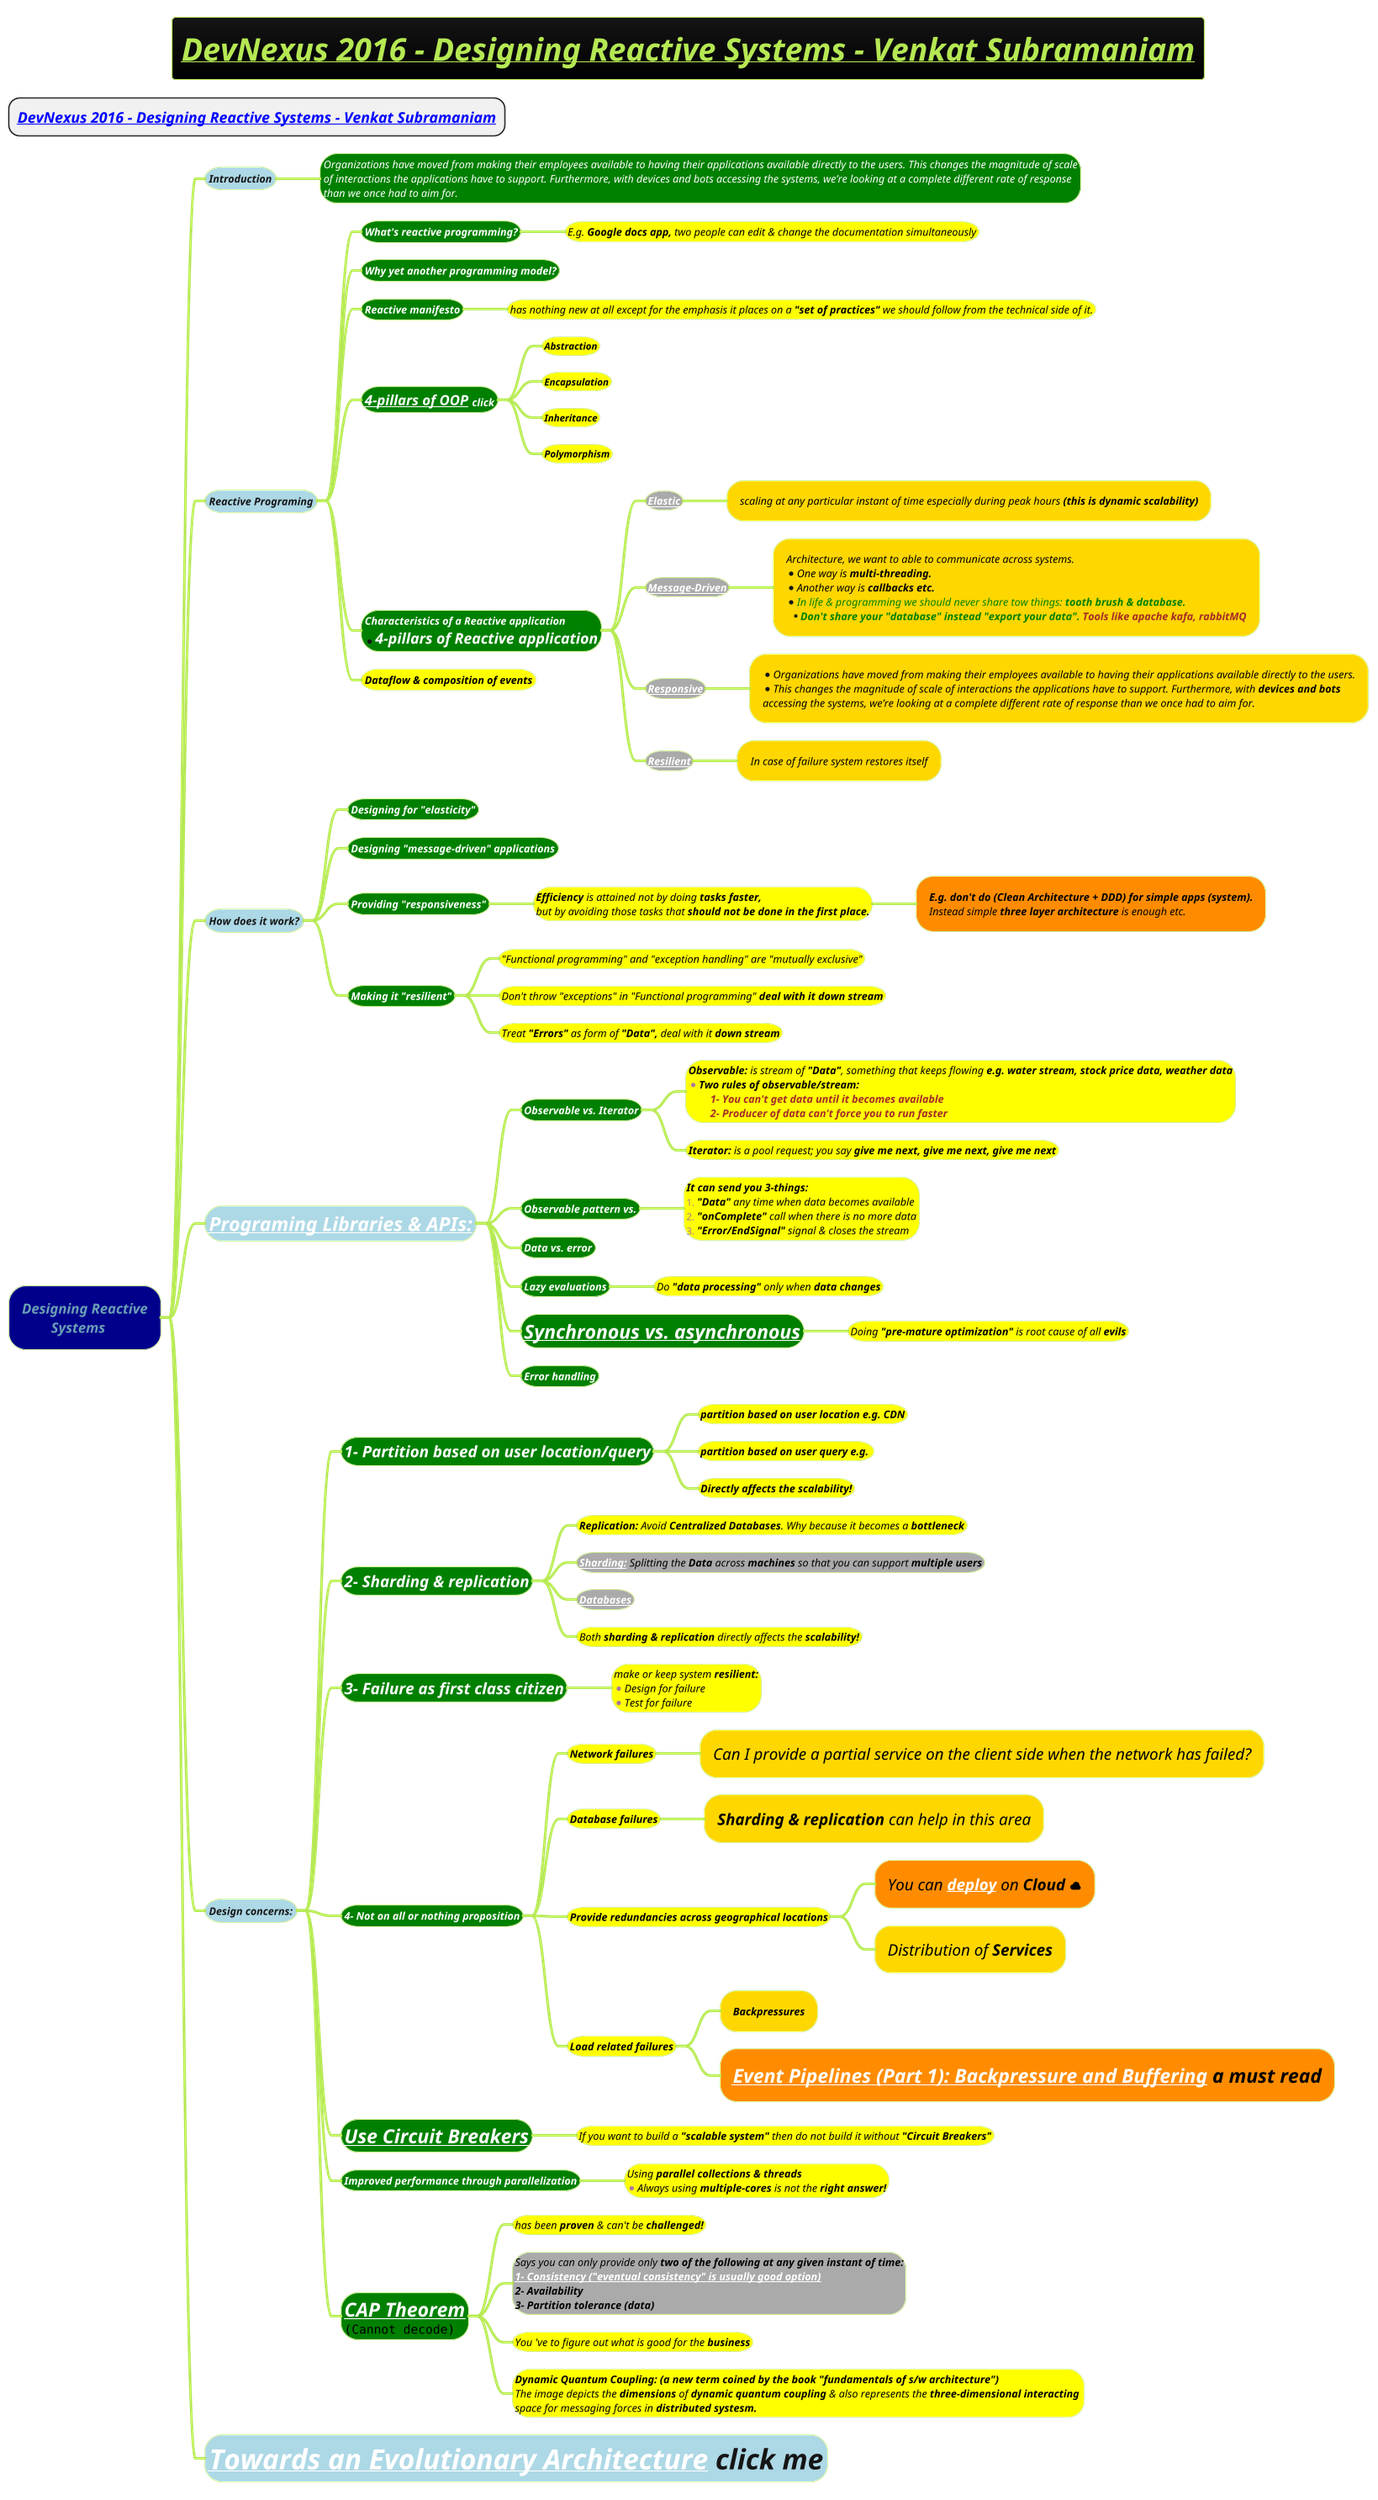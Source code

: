 @startmindmap
title =<i><b><u>DevNexus 2016 - Designing Reactive Systems - Venkat Subramaniam

* ===<i><b>[[https://www.youtube.com/watch?v=2k76zO2Q6vg&t=7003s&ab_channel=devnexus DevNexus 2016 - Designing Reactive Systems - Venkat Subramaniam]]
!theme hacker

*[#darkblue] <i>Designing Reactive\n<i>\tSystems
**[#lightblue] <i><color #blac><size:12>Introduction
***[#green]:<i><color #white><size:12>Organizations have moved from making their employees available to having their applications available directly to the users. This changes the magnitude of scale
<i><color #white><size:12>of interactions the applications have to support. Furthermore, with devices and bots accessing the systems, we’re looking at a complete different rate of response
<i><color #white><size:12>than we once had to aim for.;

**[#lightblue] <i><color #blac><size:12>Reactive Programing
***[#green] <i><color #white><size:12><b>What's reactive programming?
****[#yellow] <i><color #black><size:12>E.g. **Google docs app,** two people can edit & change the documentation simultaneously
***[#green] <i><color #white><size:12><b>Why yet another programming model?
***[#green] <i><color #white><size:12><b>Reactive manifesto
****[#yellow] <i><color #black><size:12>has nothing new at all except for the emphasis it places on a <b>"set of practices"</b> we should follow from the technical side of it.
***[#green] <i><color #white><size:12><i><color #white><size:16><b>[[docs/3-programming-languages/Venkat-Subramaniam/images/img_113.png 4-pillars of OOP]] <size:12>click
****[#yellow] <b><i><color #black><size:11>Abstraction
****[#yellow] <b><i><color #black><size:11>Encapsulation
****[#yellow] <b><i><color #black><size:11>Inheritance
****[#yellow] <b><i><color #black><size:11>Polymorphism
***[#green] <i><color #white><size:12><b>Characteristics of a Reactive application \n*<i><color #white><size:17><b>4-pillars of Reactive application
****[#a] <b><i><color #black><size:12>[[docs/3-programming-languages/architectural-characteristics/Elasticity.puml Elastic]]
*****[#gold] <i><color #black><size:12>scaling at any particular instant of time especially during peak hours <b>(this is dynamic scalability)
****[#a] <b><i><color #black><size:12>[[docs/3-programming-languages/Venkat-Subramaniam/Message-Driven.puml Message-Driven]]
*****[#gold]:<i><color #black><size:12>Architecture, we want to able to communicate across systems.
*<i><color #black><size:12>One way is <b>multi-threading.
*<i><color #black><size:12>Another way is <b>callbacks etc.
*<i><color #green><size:12>In life & programming we should never share tow things: <b>tooth brush & database.
**<i><color #green><size:12><b>Don't share your "database" instead "export your data". <color:brown>Tools like apache kafa, rabbitMQ;
****[#a] <b><i><color #black><size:12>[[docs/3-programming-languages/Venkat-Subramaniam/Responsiveness.puml Responsive]]
*****[#gold]:*<i><color #black><size:12>Organizations have moved from making their employees available to having their applications available directly to the users.
*<i><color #black><size:12>This changes the magnitude of scale of interactions the applications have to support. Furthermore, with <b>devices and bots
<i><color #black><size:12>accessing the systems, we’re looking at a complete different rate of response than we once had to aim for.;
****[#a] <b><i><color #black><size:12>[[docs/3-programming-languages/Venkat-Subramaniam/Resilient.puml Resilient]]
*****[#gold] <i><color #black><size:12>In case of failure system restores itself
***[#yellow] <b><i><color #black><size:12>Dataflow & composition of events
**[#lightblue] <i><color #blac><size:12>How does it work?
***[#green] <i><color #white><size:12><b>Designing for "elasticity"
***[#green] <i><color #white><size:12><b>Designing "message-driven" applications
***[#green] <i><color #white><size:12><b>Providing "responsiveness"
****[#yellow] <i><color #black><size:12><b>Efficiency</b> is attained not by doing <b>tasks faster,\n<i><color #black><size:12>but by avoiding those tasks that <b>should not be done in the first place.
*****[#darkorange] <i><color #black><size:12><b>E.g. don't do (Clean Architecture + DDD) for simple apps (system).\n<i><color #black><size:12>Instead simple **three layer architecture** is enough etc.
***[#green] <i><color #white><size:12><b>Making it "resilient"
****[#yellow] <i><color #black><size:12>"Functional programming" and "exception handling" are "mutually exclusive"
****[#yellow] <i><color #black><size:12>Don't throw "exceptions" in "Functional programming" <b>deal with it down stream
****[#yellow] <i><color #black><size:12>Treat <b>"Errors"</b> as form of <b>"Data",</b> deal with it <b>down stream
**[#lightblue] <i><color #blac><size:22>[[Reactive-Data-Stream.puml Programing Libraries & APIs:]]
***[#green] <i><color #white><size:12><b>Observable vs. Iterator
****[#yellow]:<i><color #black><size:12><b>Observable:</b> is stream of <b>"Data"</b>, something that keeps flowing <b>e.g. water stream, stock price data, weather data
*<i><color #black><size:12><b>Two rules of observable/stream:
<i><color #brown><size:12><b>\t1- You can't get data until it becomes available
<i><color #brown><size:12><b>\t2- Producer of data can't force you to run faster;
****[#yellow] <i><color #black><size:12><b>Iterator:</b> is a pool request; you say <b>give me next, give me next, give me next
***[#green] <i><color #white><size:12><b>Observable pattern vs.
****[#yellow]:<i><color #black><size:12><b>It can send you 3-things:</b>
#<i><color #black><size:12>**"Data"** any time when data becomes available
#<i><color #black><size:12>**"onComplete"** call when there is no more data
#<i><color #black><size:12>**"Error/EndSignal"** signal & closes the stream;

***[#green] <i><color #white><size:12><b>Data vs. error
***[#green] <i><color #white><size:12><b>Lazy evaluations
****[#yellow] <i><color #black><size:12>Do <b>"data processing"</b> only when <b>data changes
***[#green] <i><color #white><size:22><b>[[docs/3-programming-languages/Venkat-Subramaniam/Asynchronous-Programming-in-Java-Options-to-Choose-from.puml Synchronous vs. asynchronous]]
****[#yellow] <i><color #black><size:12>Doing <b>"pre-mature optimization"</b> is root cause of all <b>evils
***[#green] <i><color #white><size:12><b>Error handling
**[#lightblue] <i><color #blac><size:12>Design concerns:
***[#green] <i><color #white><size:18><b>1- Partition based on user location/query
****[#yellow] <i><color #black><size:12><b>partition based on user location e.g. CDN</b>
****[#yellow] <i><color #black><size:12><b>partition based on user query e.g. </b>
****[#yellow] <i><color #black><size:12><b>Directly affects the scalability!
***[#green] <i><color #white><size:18><b>2- Sharding & replication
****[#yellow] <i><color #black><size:12>**Replication:** Avoid <b>Centralized Databases</b>. Why because it becomes a <b>bottleneck
****[#a] <i><color #black><size:12>**[[docs/books/1-books-backlog/DBMS/Sharding.puml Sharding:]]** Splitting the <b>Data</b> across **machines** so that you can support <b>multiple users
****[#a] <i><color #black><size:12><b>[[docs/books/1-books-backlog/DBMS/Cardinality-vs-Multiplicity.puml Databases]]</b>
****[#yellow] <i><color #black><size:12>Both **sharding & replication** directly affects the <b>scalability!
***[#green] <i><color #white><size:18><b>3- Failure as first class citizen
****[#yellow] <i><color #black><size:12>make or keep system <b>resilient:\n*<i><color #black><size:12>Design for failure\n*<i><color #black><size:12>Test for failure
***[#green] <i><color #white><size:12><b>4- Not on all or nothing proposition
****[#yellow] <i><color #black><size:12><b>Network failures</b>
*****[#gold] <i><color #black><size:18>Can I provide a partial service on the client side when the network has failed?
****[#yellow] <i><color #black><size:12><b>Database failures</b>
*****[#gold] <i><color #black><size:18>**Sharding & replication** can help in this area
****[#yellow] <i><color #black><size:12><b>Provide redundancies across geographical locations</b>
*****[#darkorange] <i><color #black><size:18>You can **[[docs/3-programming-languages/architectural-characteristics/Deployability.puml deploy]]** on <b>Cloud <&cloud>
*****[#gold] <i><color #black><size:18>Distribution of <b>Services</b>
****[#yellow] <i><color #black><size:12><b>Load related failures</b>
*****[#gold] <i><color #black><size:12><b>Backpressures</b>
*****[#darkorange] <i><color #black><size:22><b>[[https://zendesk.engineering/event-pipelines-part-1-backpressure-and-buffering-1bba0ed3451e Event Pipelines (Part 1): Backpressure and Buffering]] a must read
***[#green] <i><color #white><size:22><b>[[docs/3-programming-languages/Venkat-Subramaniam/Circuit-Breaker.puml Use Circuit Breakers]]
****[#yellow] <i><color #black><size:12>If you want to build a <b>"scalable system"</b> then do not build it without <b>"Circuit Breakers"</b>
***[#green] <i><color #white><size:12><b>Improved performance through parallelization
****[#yellow] <i><color #black><size:12>Using <b>parallel collections & threads\n*<i><color #black><size:12>Always using **multiple-cores** is not the <b>right answer!
***[#green] <i><color #white><size:22><b>[[docs/books/1-books-backlog/DBMS/CAP-Theorem.puml CAP Theorem]]\n<img:images/img_45.png{scale=0.65}>
****[#yellow] <i><color #black><size:12>has been **proven** & can't be <b>challenged!
****[#a] <i><color #black><size:12>Says you can only provide only <b>two of the following at any given instant of time:\n<b><i><color #black><size:12>[[docs/books/1-books-backlog/DBMS/ACID-vs-BASE.puml 1- Consistency ("eventual consistency" is usually good option)]]\n<b><i><color #black><size:12>2- Availability\n<b><i><color #black><size:12>3- Partition tolerance (data)
****[#yellow] <i><color #black><size:12>You 've to figure out what is good for the <b>business
****[#yellow] <i><color #black><size:12><b>Dynamic Quantum Coupling: (a new term coined by the book "fundamentals of s/w architecture")\n<i><color #black><size:12>The image depicts the **dimensions** of **dynamic quantum coupling** & also represents the <b>three-dimensional interacting \n<i><color #black><size:12>space for messaging forces in <b>distributed systesm.
**[#lightblue] <i><color #blac><size:32>[[docs/3-programming-languages/Venkat-Subramaniam/Towards-an-Evolutionary-Architecture.puml Towards an Evolutionary Architecture]] click me
@endmindmap

